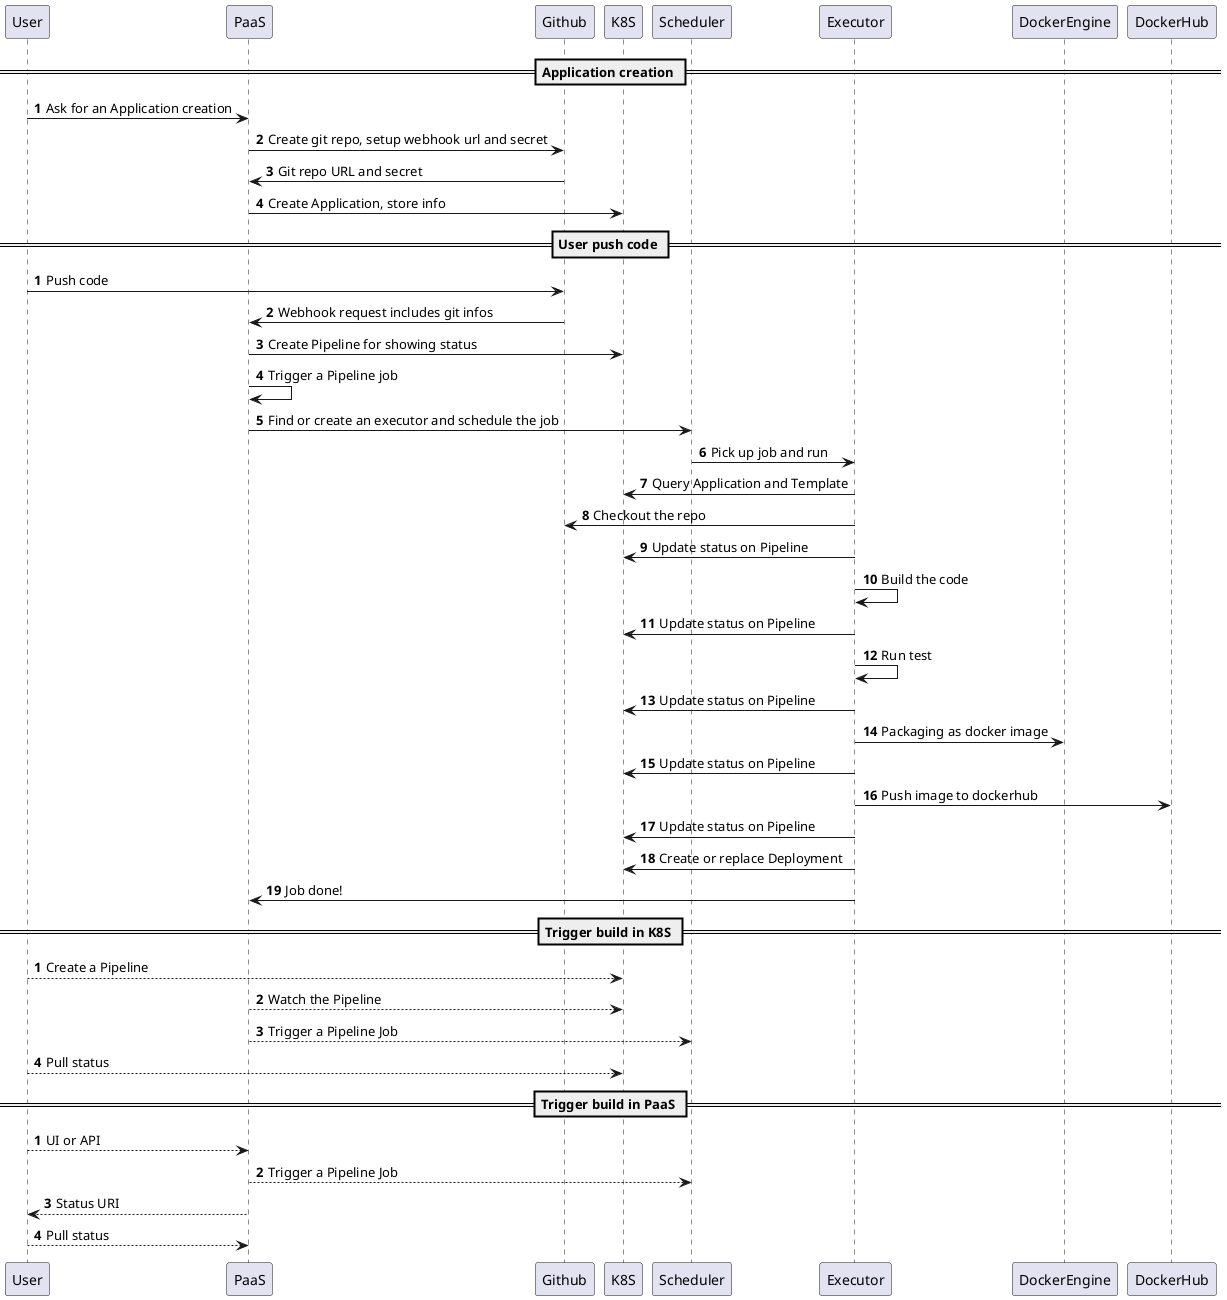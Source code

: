 @startuml

== Application creation ==
autonumber 1
User -> PaaS: Ask for an Application creation
PaaS -> Github: Create git repo, setup webhook url and secret
Github -> PaaS: Git repo URL and secret
PaaS -> K8S: Create Application, store info

== User push code ==
autonumber 1
User -> Github: Push code
Github -> PaaS: Webhook request includes git infos
PaaS -> K8S: Create Pipeline for showing status
PaaS -> PaaS: Trigger a Pipeline job
PaaS -> Scheduler: Find or create an executor and schedule the job
Scheduler -> Executor: Pick up job and run
Executor -> K8S: Query Application and Template
Executor -> Github: Checkout the repo
Executor -> K8S: Update status on Pipeline
Executor -> Executor: Build the code
Executor -> K8S: Update status on Pipeline
Executor -> Executor: Run test
Executor -> K8S: Update status on Pipeline
Executor -> DockerEngine: Packaging as docker image
Executor -> K8S: Update status on Pipeline
Executor -> DockerHub: Push image to dockerhub
Executor -> K8S: Update status on Pipeline
Executor -> K8S: Create or replace Deployment
Executor -> PaaS: Job done!

== Trigger build in K8S ==
autonumber 1
User --> K8S: Create a Pipeline
PaaS --> K8S: Watch the Pipeline
PaaS --> Scheduler: Trigger a Pipeline Job
User --> K8S: Pull status

== Trigger build in PaaS ==
autonumber 1
User --> PaaS: UI or API
PaaS --> Scheduler: Trigger a Pipeline Job
PaaS --> User: Status URI
User --> PaaS: Pull status

@enduml